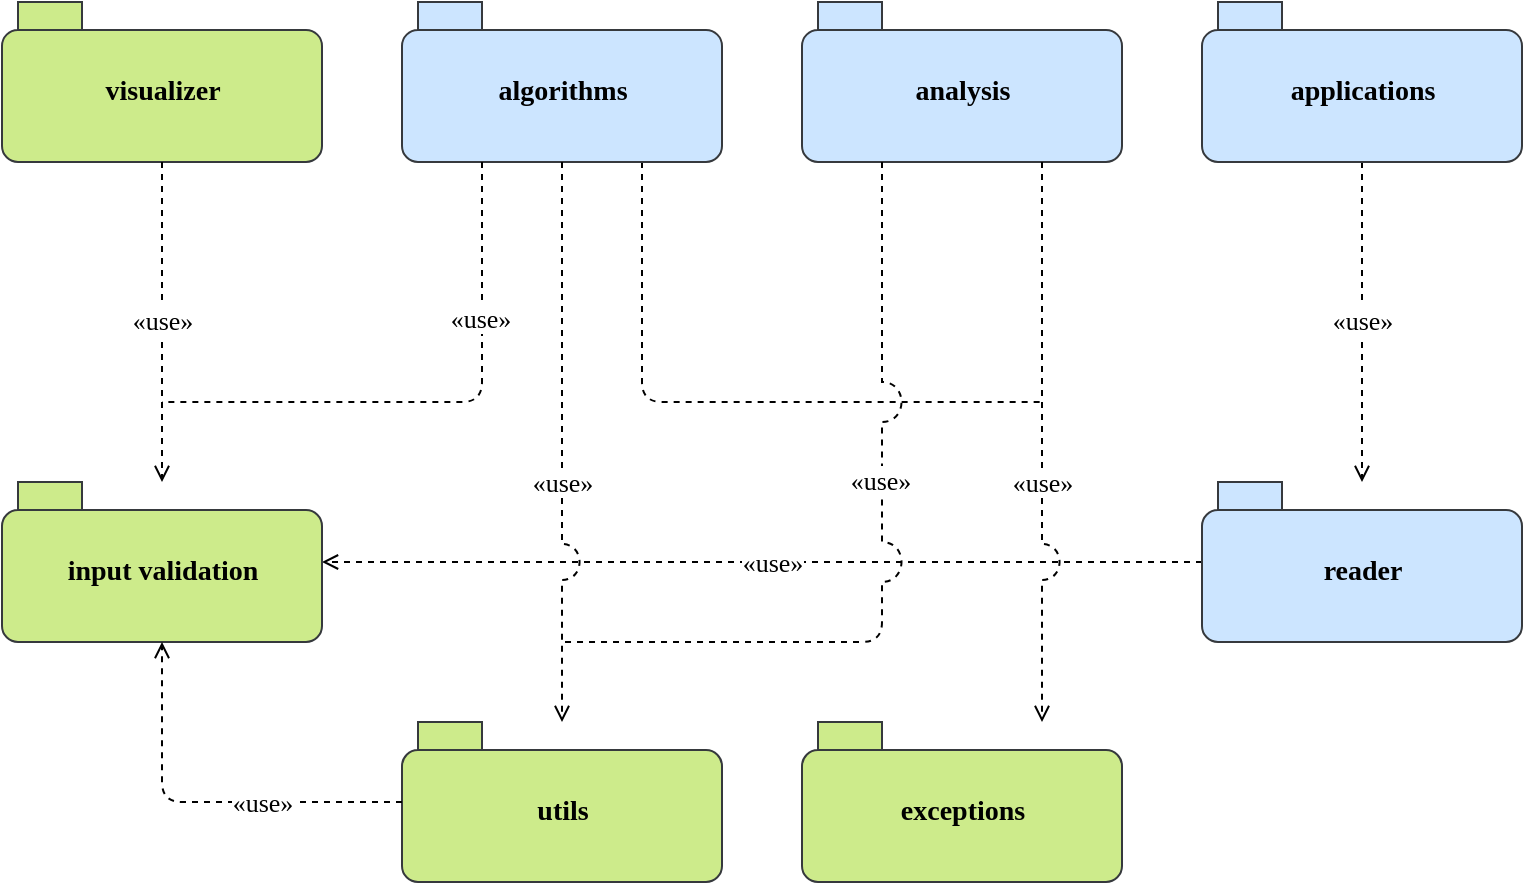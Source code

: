 <mxfile version="20.8.16" type="device" pages="4"><diagram id="1eAg72rn79V-OuKDxZos" name="Package ALL"><mxGraphModel dx="989" dy="582" grid="1" gridSize="10" guides="1" tooltips="1" connect="1" arrows="1" fold="1" page="1" pageScale="1" pageWidth="840" pageHeight="520" math="0" shadow="0"><root><mxCell id="D_r3tgRLk9t9GLvOdO7b-0"/><mxCell id="D_r3tgRLk9t9GLvOdO7b-1" parent="D_r3tgRLk9t9GLvOdO7b-0"/><mxCell id="lfp6X271ZASdliQOVoAr-5" style="edgeStyle=orthogonalEdgeStyle;rounded=1;orthogonalLoop=1;jettySize=auto;html=1;dashed=1;endArrow=none;endFill=0;elbow=vertical;jumpStyle=arc;jumpSize=20;" parent="D_r3tgRLk9t9GLvOdO7b-1" edge="1"><mxGeometry relative="1" as="geometry"><mxPoint x="560" y="240" as="targetPoint"/><mxPoint x="360" y="119.95" as="sourcePoint"/><Array as="points"><mxPoint x="360" y="240"/></Array></mxGeometry></mxCell><mxCell id="5Yusc2V3w-4kMd7Hod95-0" style="edgeStyle=orthogonalEdgeStyle;rounded=1;orthogonalLoop=1;jettySize=auto;html=1;dashed=1;endArrow=open;endFill=0;jumpStyle=arc;jumpSize=18;" parent="D_r3tgRLk9t9GLvOdO7b-1" edge="1"><mxGeometry relative="1" as="geometry"><mxPoint x="720" y="119.95" as="sourcePoint"/><mxPoint x="720" y="280" as="targetPoint"/></mxGeometry></mxCell><mxCell id="lfp6X271ZASdliQOVoAr-9" value="&lt;font style=&quot;font-size: 13px;&quot; face=&quot;CMU Serif&quot;&gt;«use»&lt;/font&gt;" style="edgeLabel;html=1;align=center;verticalAlign=middle;resizable=0;points=[];" parent="5Yusc2V3w-4kMd7Hod95-0" vertex="1" connectable="0"><mxGeometry x="-0.022" relative="1" as="geometry"><mxPoint as="offset"/></mxGeometry></mxCell><mxCell id="OwwTHJjzqLBumv18B8CR-2" style="edgeStyle=orthogonalEdgeStyle;rounded=0;orthogonalLoop=1;jettySize=auto;html=1;dashed=1;endArrow=open;endFill=0;jumpStyle=arc;jumpSize=20;" parent="D_r3tgRLk9t9GLvOdO7b-1" edge="1"><mxGeometry relative="1" as="geometry"><mxPoint x="640" y="320" as="sourcePoint"/><mxPoint x="200" y="320" as="targetPoint"/></mxGeometry></mxCell><mxCell id="OwwTHJjzqLBumv18B8CR-3" value="&lt;font style=&quot;font-size: 13px;&quot; face=&quot;CMU Serif&quot;&gt;«use»&lt;/font&gt;" style="edgeLabel;html=1;align=center;verticalAlign=middle;resizable=0;points=[];" parent="OwwTHJjzqLBumv18B8CR-2" vertex="1" connectable="0"><mxGeometry x="-0.022" relative="1" as="geometry"><mxPoint as="offset"/></mxGeometry></mxCell><mxCell id="OwwTHJjzqLBumv18B8CR-37" value="&lt;font style=&quot;font-size: 14px;&quot; face=&quot;CMU Serif&quot;&gt;reader&lt;/font&gt;" style="shape=folder;fontStyle=1;spacingTop=10;tabWidth=40;tabHeight=14;tabPosition=left;html=1;rounded=1;shadow=0;sketch=0;fillColor=#cce5ff;strokeColor=#36393d;" parent="D_r3tgRLk9t9GLvOdO7b-1" vertex="1"><mxGeometry x="640" y="280.0" width="160" height="80" as="geometry"/></mxCell><mxCell id="OwwTHJjzqLBumv18B8CR-38" value="&lt;font style=&quot;font-size: 14px;&quot; face=&quot;CMU Serif&quot;&gt;applications&lt;/font&gt;" style="shape=folder;fontStyle=1;spacingTop=10;tabWidth=40;tabHeight=14;tabPosition=left;html=1;rounded=1;shadow=0;sketch=0;fillColor=#cce5ff;strokeColor=#36393d;" parent="D_r3tgRLk9t9GLvOdO7b-1" vertex="1"><mxGeometry x="640" y="39.95" width="160" height="80" as="geometry"/></mxCell><mxCell id="OwwTHJjzqLBumv18B8CR-39" value="&lt;font style=&quot;font-size: 14px;&quot; face=&quot;CMU Serif&quot;&gt;analysis&lt;/font&gt;" style="shape=folder;fontStyle=1;spacingTop=10;tabWidth=40;tabHeight=14;tabPosition=left;html=1;rounded=1;shadow=0;sketch=0;fillColor=#cce5ff;strokeColor=#36393d;" parent="D_r3tgRLk9t9GLvOdO7b-1" vertex="1"><mxGeometry x="440" y="39.95" width="160" height="80" as="geometry"/></mxCell><mxCell id="OwwTHJjzqLBumv18B8CR-40" value="&lt;font style=&quot;font-size: 14px;&quot; face=&quot;CMU Serif&quot;&gt;algorithms&lt;/font&gt;" style="shape=folder;fontStyle=1;spacingTop=10;tabWidth=40;tabHeight=14;tabPosition=left;html=1;rounded=1;shadow=0;sketch=0;fillColor=#cce5ff;strokeColor=#36393d;" parent="D_r3tgRLk9t9GLvOdO7b-1" vertex="1"><mxGeometry x="240" y="39.95" width="160" height="80" as="geometry"/></mxCell><mxCell id="OwwTHJjzqLBumv18B8CR-41" value="&lt;font style=&quot;font-size: 14px;&quot; face=&quot;CMU Serif&quot;&gt;visualizer&lt;/font&gt;" style="shape=folder;fontStyle=1;spacingTop=10;tabWidth=40;tabHeight=14;tabPosition=left;html=1;rounded=1;shadow=0;sketch=0;fillColor=#cdeb8b;strokeColor=#36393d;" parent="D_r3tgRLk9t9GLvOdO7b-1" vertex="1"><mxGeometry x="40" y="39.95" width="160" height="80" as="geometry"/></mxCell><mxCell id="OwwTHJjzqLBumv18B8CR-42" value="&lt;font style=&quot;font-size: 14px;&quot; face=&quot;CMU Serif&quot;&gt;input validation&lt;/font&gt;" style="shape=folder;fontStyle=1;spacingTop=10;tabWidth=40;tabHeight=14;tabPosition=left;html=1;rounded=1;shadow=0;sketch=0;fillColor=#cdeb8b;strokeColor=#36393d;" parent="D_r3tgRLk9t9GLvOdO7b-1" vertex="1"><mxGeometry x="40" y="280.0" width="160" height="80" as="geometry"/></mxCell><mxCell id="OwwTHJjzqLBumv18B8CR-43" value="&lt;font style=&quot;font-size: 14px;&quot; face=&quot;CMU Serif&quot;&gt;utils&lt;/font&gt;" style="shape=folder;fontStyle=1;spacingTop=10;tabWidth=40;tabHeight=14;tabPosition=left;html=1;rounded=1;shadow=0;sketch=0;fillColor=#cdeb8b;strokeColor=#36393d;" parent="D_r3tgRLk9t9GLvOdO7b-1" vertex="1"><mxGeometry x="240" y="400.0" width="160" height="80" as="geometry"/></mxCell><mxCell id="OwwTHJjzqLBumv18B8CR-44" value="&lt;font style=&quot;font-size: 14px;&quot; face=&quot;CMU Serif&quot;&gt;exceptions&lt;/font&gt;" style="shape=folder;fontStyle=1;spacingTop=10;tabWidth=40;tabHeight=14;tabPosition=left;html=1;rounded=1;shadow=0;sketch=0;fillColor=#cdeb8b;strokeColor=#36393d;" parent="D_r3tgRLk9t9GLvOdO7b-1" vertex="1"><mxGeometry x="440" y="400.0" width="160" height="80" as="geometry"/></mxCell><mxCell id="OwwTHJjzqLBumv18B8CR-45" style="edgeStyle=orthogonalEdgeStyle;rounded=1;orthogonalLoop=1;jettySize=auto;html=1;dashed=1;endArrow=open;endFill=0;jumpStyle=arc;jumpSize=18;shadow=0;sketch=0;elbow=vertical;" parent="D_r3tgRLk9t9GLvOdO7b-1" source="OwwTHJjzqLBumv18B8CR-41" target="OwwTHJjzqLBumv18B8CR-42" edge="1"><mxGeometry relative="1" as="geometry"><mxPoint x="520" y="180" as="sourcePoint"/><mxPoint x="520" y="340.05" as="targetPoint"/></mxGeometry></mxCell><mxCell id="OwwTHJjzqLBumv18B8CR-46" value="&lt;font face=&quot;CMU Serif&quot; style=&quot;font-size: 13px;&quot;&gt;«use»&lt;/font&gt;" style="edgeLabel;html=1;align=center;verticalAlign=middle;resizable=0;points=[];rounded=1;shadow=0;sketch=0;gradientColor=none;" parent="OwwTHJjzqLBumv18B8CR-45" vertex="1" connectable="0"><mxGeometry x="-0.022" relative="1" as="geometry"><mxPoint as="offset"/></mxGeometry></mxCell><mxCell id="OwwTHJjzqLBumv18B8CR-47" style="edgeStyle=orthogonalEdgeStyle;rounded=1;orthogonalLoop=1;jettySize=auto;html=1;dashed=1;endArrow=none;endFill=0;shadow=0;sketch=0;elbow=vertical;jumpStyle=arc;jumpSize=20;" parent="D_r3tgRLk9t9GLvOdO7b-1" source="OwwTHJjzqLBumv18B8CR-40" edge="1"><mxGeometry relative="1" as="geometry"><mxPoint x="520" y="260" as="sourcePoint"/><mxPoint x="120" y="240" as="targetPoint"/><Array as="points"><mxPoint x="280" y="240"/></Array></mxGeometry></mxCell><mxCell id="OwwTHJjzqLBumv18B8CR-56" value="&lt;font style=&quot;font-size: 13px;&quot; face=&quot;CMU Serif&quot;&gt;«use»&lt;/font&gt;" style="edgeLabel;html=1;align=center;verticalAlign=middle;resizable=0;points=[];" parent="OwwTHJjzqLBumv18B8CR-47" vertex="1" connectable="0"><mxGeometry x="-0.443" y="-1" relative="1" as="geometry"><mxPoint as="offset"/></mxGeometry></mxCell><mxCell id="OwwTHJjzqLBumv18B8CR-48" style="edgeStyle=orthogonalEdgeStyle;rounded=1;orthogonalLoop=1;jettySize=auto;html=1;dashed=1;endArrow=open;endFill=0;jumpStyle=arc;jumpSize=18;shadow=0;sketch=0;elbow=vertical;" parent="D_r3tgRLk9t9GLvOdO7b-1" source="OwwTHJjzqLBumv18B8CR-40" target="OwwTHJjzqLBumv18B8CR-43" edge="1"><mxGeometry relative="1" as="geometry"><mxPoint x="520" y="180" as="sourcePoint"/><mxPoint x="520" y="340.05" as="targetPoint"/></mxGeometry></mxCell><mxCell id="OwwTHJjzqLBumv18B8CR-49" value="&lt;font style=&quot;font-size: 13px;&quot; face=&quot;CMU Serif&quot;&gt;«use»&lt;/font&gt;" style="edgeLabel;html=1;align=center;verticalAlign=middle;resizable=0;points=[];rounded=1;shadow=0;sketch=0;gradientColor=none;" parent="OwwTHJjzqLBumv18B8CR-48" vertex="1" connectable="0"><mxGeometry x="-0.022" relative="1" as="geometry"><mxPoint y="23" as="offset"/></mxGeometry></mxCell><mxCell id="OwwTHJjzqLBumv18B8CR-50" style="edgeStyle=orthogonalEdgeStyle;rounded=1;orthogonalLoop=1;jettySize=auto;html=1;dashed=1;endArrow=none;endFill=0;shadow=0;sketch=0;elbow=vertical;jumpStyle=arc;jumpSize=20;" parent="D_r3tgRLk9t9GLvOdO7b-1" source="OwwTHJjzqLBumv18B8CR-39" edge="1"><mxGeometry relative="1" as="geometry"><mxPoint x="520" y="260" as="sourcePoint"/><mxPoint x="320" y="360" as="targetPoint"/><Array as="points"><mxPoint x="480" y="360"/></Array></mxGeometry></mxCell><mxCell id="OwwTHJjzqLBumv18B8CR-55" value="&lt;font style=&quot;font-size: 13px;&quot; face=&quot;CMU Serif&quot;&gt;«use»&lt;/font&gt;" style="edgeLabel;html=1;align=center;verticalAlign=middle;resizable=0;points=[];" parent="OwwTHJjzqLBumv18B8CR-50" vertex="1" connectable="0"><mxGeometry x="-0.206" y="-1" relative="1" as="geometry"><mxPoint as="offset"/></mxGeometry></mxCell><mxCell id="OwwTHJjzqLBumv18B8CR-51" style="edgeStyle=orthogonalEdgeStyle;rounded=1;orthogonalLoop=1;jettySize=auto;html=1;dashed=1;endArrow=open;endFill=0;jumpStyle=arc;jumpSize=18;shadow=0;sketch=0;elbow=vertical;" parent="D_r3tgRLk9t9GLvOdO7b-1" source="OwwTHJjzqLBumv18B8CR-39" target="OwwTHJjzqLBumv18B8CR-44" edge="1"><mxGeometry relative="1" as="geometry"><mxPoint x="520" y="180" as="sourcePoint"/><mxPoint x="520" y="340.05" as="targetPoint"/><Array as="points"><mxPoint x="560" y="270"/><mxPoint x="560" y="270"/></Array></mxGeometry></mxCell><mxCell id="OwwTHJjzqLBumv18B8CR-52" value="&lt;font style=&quot;font-size: 13px;&quot; face=&quot;CMU Serif&quot;&gt;«use»&lt;/font&gt;" style="edgeLabel;html=1;align=center;verticalAlign=middle;resizable=0;points=[];rounded=1;shadow=0;sketch=0;gradientColor=none;" parent="OwwTHJjzqLBumv18B8CR-51" vertex="1" connectable="0"><mxGeometry x="-0.022" relative="1" as="geometry"><mxPoint y="23" as="offset"/></mxGeometry></mxCell><mxCell id="OwwTHJjzqLBumv18B8CR-53" style="edgeStyle=orthogonalEdgeStyle;rounded=1;orthogonalLoop=1;jettySize=auto;html=1;dashed=1;endArrow=open;endFill=0;jumpStyle=arc;jumpSize=18;shadow=0;sketch=0;elbow=vertical;" parent="D_r3tgRLk9t9GLvOdO7b-1" source="OwwTHJjzqLBumv18B8CR-43" target="OwwTHJjzqLBumv18B8CR-42" edge="1"><mxGeometry relative="1" as="geometry"><mxPoint x="520" y="180" as="sourcePoint"/><mxPoint x="520" y="340.05" as="targetPoint"/></mxGeometry></mxCell><mxCell id="OwwTHJjzqLBumv18B8CR-54" value="&lt;font style=&quot;font-size: 13px;&quot; face=&quot;CMU Serif&quot;&gt;«use»&lt;/font&gt;" style="edgeLabel;html=1;align=center;verticalAlign=middle;resizable=0;points=[];rounded=1;shadow=0;sketch=0;gradientColor=none;" parent="OwwTHJjzqLBumv18B8CR-53" vertex="1" connectable="0"><mxGeometry x="-0.022" relative="1" as="geometry"><mxPoint x="28" as="offset"/></mxGeometry></mxCell></root></mxGraphModel></diagram><diagram name="Package ALL Big Text" id="NgBTjosxgUUbNufK49JE"><mxGraphModel dx="1434" dy="844" grid="1" gridSize="10" guides="1" tooltips="1" connect="1" arrows="1" fold="1" page="1" pageScale="1" pageWidth="840" pageHeight="520" math="0" shadow="0"><root><mxCell id="P3hTJyZeAUEdi800CV_P-0"/><mxCell id="P3hTJyZeAUEdi800CV_P-1" parent="P3hTJyZeAUEdi800CV_P-0"/><mxCell id="P3hTJyZeAUEdi800CV_P-2" style="edgeStyle=orthogonalEdgeStyle;rounded=1;orthogonalLoop=1;jettySize=auto;html=1;dashed=1;endArrow=none;endFill=0;elbow=vertical;jumpStyle=arc;jumpSize=20;" edge="1" parent="P3hTJyZeAUEdi800CV_P-1"><mxGeometry relative="1" as="geometry"><mxPoint x="560" y="240" as="targetPoint"/><mxPoint x="360" y="119.95" as="sourcePoint"/><Array as="points"><mxPoint x="360" y="240"/></Array></mxGeometry></mxCell><mxCell id="P3hTJyZeAUEdi800CV_P-3" style="edgeStyle=orthogonalEdgeStyle;rounded=1;orthogonalLoop=1;jettySize=auto;html=1;dashed=1;endArrow=open;endFill=0;jumpStyle=arc;jumpSize=18;" edge="1" parent="P3hTJyZeAUEdi800CV_P-1"><mxGeometry relative="1" as="geometry"><mxPoint x="720" y="119.95" as="sourcePoint"/><mxPoint x="720" y="280" as="targetPoint"/></mxGeometry></mxCell><mxCell id="P3hTJyZeAUEdi800CV_P-4" value="&lt;font style=&quot;font-size: 22px;&quot; face=&quot;CMU Serif&quot;&gt;«use»&lt;/font&gt;" style="edgeLabel;html=1;align=center;verticalAlign=middle;resizable=0;points=[];" vertex="1" connectable="0" parent="P3hTJyZeAUEdi800CV_P-3"><mxGeometry x="-0.022" relative="1" as="geometry"><mxPoint as="offset"/></mxGeometry></mxCell><mxCell id="P3hTJyZeAUEdi800CV_P-5" style="edgeStyle=orthogonalEdgeStyle;rounded=0;orthogonalLoop=1;jettySize=auto;html=1;dashed=1;endArrow=open;endFill=0;jumpStyle=arc;jumpSize=20;" edge="1" parent="P3hTJyZeAUEdi800CV_P-1"><mxGeometry relative="1" as="geometry"><mxPoint x="640" y="320" as="sourcePoint"/><mxPoint x="200" y="320" as="targetPoint"/></mxGeometry></mxCell><mxCell id="P3hTJyZeAUEdi800CV_P-6" value="&lt;font style=&quot;font-size: 22px;&quot; face=&quot;CMU Serif&quot;&gt;«use»&lt;/font&gt;" style="edgeLabel;html=1;align=center;verticalAlign=middle;resizable=0;points=[];" vertex="1" connectable="0" parent="P3hTJyZeAUEdi800CV_P-5"><mxGeometry x="-0.022" relative="1" as="geometry"><mxPoint as="offset"/></mxGeometry></mxCell><mxCell id="P3hTJyZeAUEdi800CV_P-7" value="&lt;font style=&quot;font-size: 23px;&quot; face=&quot;CMU Serif&quot;&gt;reader&lt;/font&gt;" style="shape=folder;fontStyle=1;spacingTop=10;tabWidth=40;tabHeight=14;tabPosition=left;html=1;rounded=1;shadow=0;sketch=0;fillColor=#cce5ff;strokeColor=#36393d;" vertex="1" parent="P3hTJyZeAUEdi800CV_P-1"><mxGeometry x="640" y="280.0" width="160" height="80" as="geometry"/></mxCell><mxCell id="P3hTJyZeAUEdi800CV_P-8" value="&lt;font style=&quot;font-size: 23px;&quot; face=&quot;CMU Serif&quot;&gt;applications&lt;/font&gt;" style="shape=folder;fontStyle=1;spacingTop=10;tabWidth=40;tabHeight=14;tabPosition=left;html=1;rounded=1;shadow=0;sketch=0;fillColor=#cce5ff;strokeColor=#36393d;" vertex="1" parent="P3hTJyZeAUEdi800CV_P-1"><mxGeometry x="640" y="39.95" width="160" height="80" as="geometry"/></mxCell><mxCell id="P3hTJyZeAUEdi800CV_P-9" value="&lt;font style=&quot;font-size: 23px;&quot; face=&quot;CMU Serif&quot;&gt;analysis&lt;/font&gt;" style="shape=folder;fontStyle=1;spacingTop=10;tabWidth=40;tabHeight=14;tabPosition=left;html=1;rounded=1;shadow=0;sketch=0;fillColor=#cce5ff;strokeColor=#36393d;" vertex="1" parent="P3hTJyZeAUEdi800CV_P-1"><mxGeometry x="440" y="39.95" width="160" height="80" as="geometry"/></mxCell><mxCell id="P3hTJyZeAUEdi800CV_P-10" value="&lt;font style=&quot;font-size: 23px;&quot; face=&quot;CMU Serif&quot;&gt;algorithms&lt;/font&gt;" style="shape=folder;fontStyle=1;spacingTop=10;tabWidth=40;tabHeight=14;tabPosition=left;html=1;rounded=1;shadow=0;sketch=0;fillColor=#cce5ff;strokeColor=#36393d;" vertex="1" parent="P3hTJyZeAUEdi800CV_P-1"><mxGeometry x="240" y="39.95" width="160" height="80" as="geometry"/></mxCell><mxCell id="P3hTJyZeAUEdi800CV_P-11" value="&lt;font style=&quot;font-size: 23px;&quot; face=&quot;CMU Serif&quot;&gt;visualizer&lt;/font&gt;" style="shape=folder;fontStyle=1;spacingTop=10;tabWidth=40;tabHeight=14;tabPosition=left;html=1;rounded=1;shadow=0;sketch=0;fillColor=#cdeb8b;strokeColor=#36393d;" vertex="1" parent="P3hTJyZeAUEdi800CV_P-1"><mxGeometry x="40" y="39.95" width="160" height="80" as="geometry"/></mxCell><mxCell id="P3hTJyZeAUEdi800CV_P-12" value="&lt;font style=&quot;font-size: 23px;&quot; face=&quot;CMU Serif&quot;&gt;input&lt;br&gt;validation&lt;/font&gt;" style="shape=folder;fontStyle=1;spacingTop=10;tabWidth=40;tabHeight=14;tabPosition=left;html=1;rounded=1;shadow=0;sketch=0;fillColor=#cdeb8b;strokeColor=#36393d;" vertex="1" parent="P3hTJyZeAUEdi800CV_P-1"><mxGeometry x="40" y="280.0" width="160" height="80" as="geometry"/></mxCell><mxCell id="P3hTJyZeAUEdi800CV_P-13" value="&lt;font style=&quot;font-size: 23px;&quot; face=&quot;CMU Serif&quot;&gt;utils&lt;/font&gt;" style="shape=folder;fontStyle=1;spacingTop=10;tabWidth=40;tabHeight=14;tabPosition=left;html=1;rounded=1;shadow=0;sketch=0;fillColor=#cdeb8b;strokeColor=#36393d;" vertex="1" parent="P3hTJyZeAUEdi800CV_P-1"><mxGeometry x="240" y="400.0" width="160" height="80" as="geometry"/></mxCell><mxCell id="P3hTJyZeAUEdi800CV_P-14" value="&lt;font style=&quot;font-size: 23px;&quot; face=&quot;CMU Serif&quot;&gt;exceptions&lt;/font&gt;" style="shape=folder;fontStyle=1;spacingTop=10;tabWidth=40;tabHeight=14;tabPosition=left;html=1;rounded=1;shadow=0;sketch=0;fillColor=#cdeb8b;strokeColor=#36393d;" vertex="1" parent="P3hTJyZeAUEdi800CV_P-1"><mxGeometry x="440" y="400.0" width="160" height="80" as="geometry"/></mxCell><mxCell id="P3hTJyZeAUEdi800CV_P-15" style="edgeStyle=orthogonalEdgeStyle;rounded=1;orthogonalLoop=1;jettySize=auto;html=1;dashed=1;endArrow=open;endFill=0;jumpStyle=arc;jumpSize=18;shadow=0;sketch=0;elbow=vertical;" edge="1" parent="P3hTJyZeAUEdi800CV_P-1" source="P3hTJyZeAUEdi800CV_P-11" target="P3hTJyZeAUEdi800CV_P-12"><mxGeometry relative="1" as="geometry"><mxPoint x="520" y="180" as="sourcePoint"/><mxPoint x="520" y="340.05" as="targetPoint"/></mxGeometry></mxCell><mxCell id="P3hTJyZeAUEdi800CV_P-16" value="&lt;font face=&quot;CMU Serif&quot; style=&quot;font-size: 22px;&quot;&gt;«use»&lt;/font&gt;" style="edgeLabel;html=1;align=center;verticalAlign=middle;resizable=0;points=[];rounded=1;shadow=0;sketch=0;gradientColor=none;" vertex="1" connectable="0" parent="P3hTJyZeAUEdi800CV_P-15"><mxGeometry x="-0.022" relative="1" as="geometry"><mxPoint as="offset"/></mxGeometry></mxCell><mxCell id="P3hTJyZeAUEdi800CV_P-17" style="edgeStyle=orthogonalEdgeStyle;rounded=1;orthogonalLoop=1;jettySize=auto;html=1;dashed=1;endArrow=none;endFill=0;shadow=0;sketch=0;elbow=vertical;jumpStyle=arc;jumpSize=20;" edge="1" parent="P3hTJyZeAUEdi800CV_P-1" source="P3hTJyZeAUEdi800CV_P-10"><mxGeometry relative="1" as="geometry"><mxPoint x="520" y="260" as="sourcePoint"/><mxPoint x="120" y="240" as="targetPoint"/><Array as="points"><mxPoint x="280" y="240"/></Array></mxGeometry></mxCell><mxCell id="P3hTJyZeAUEdi800CV_P-18" value="&lt;font style=&quot;font-size: 22px;&quot; face=&quot;CMU Serif&quot;&gt;«use»&lt;/font&gt;" style="edgeLabel;html=1;align=center;verticalAlign=middle;resizable=0;points=[];" vertex="1" connectable="0" parent="P3hTJyZeAUEdi800CV_P-17"><mxGeometry x="-0.443" y="-1" relative="1" as="geometry"><mxPoint as="offset"/></mxGeometry></mxCell><mxCell id="P3hTJyZeAUEdi800CV_P-19" style="edgeStyle=orthogonalEdgeStyle;rounded=1;orthogonalLoop=1;jettySize=auto;html=1;dashed=1;endArrow=open;endFill=0;jumpStyle=arc;jumpSize=18;shadow=0;sketch=0;elbow=vertical;" edge="1" parent="P3hTJyZeAUEdi800CV_P-1" source="P3hTJyZeAUEdi800CV_P-10" target="P3hTJyZeAUEdi800CV_P-13"><mxGeometry relative="1" as="geometry"><mxPoint x="520" y="180" as="sourcePoint"/><mxPoint x="520" y="340.05" as="targetPoint"/></mxGeometry></mxCell><mxCell id="P3hTJyZeAUEdi800CV_P-20" value="&lt;font style=&quot;font-size: 22px;&quot; face=&quot;CMU Serif&quot;&gt;«use»&lt;/font&gt;" style="edgeLabel;html=1;align=center;verticalAlign=middle;resizable=0;points=[];rounded=1;shadow=0;sketch=0;gradientColor=none;" vertex="1" connectable="0" parent="P3hTJyZeAUEdi800CV_P-19"><mxGeometry x="-0.022" relative="1" as="geometry"><mxPoint y="23" as="offset"/></mxGeometry></mxCell><mxCell id="P3hTJyZeAUEdi800CV_P-21" style="edgeStyle=orthogonalEdgeStyle;rounded=1;orthogonalLoop=1;jettySize=auto;html=1;dashed=1;endArrow=none;endFill=0;shadow=0;sketch=0;elbow=vertical;jumpStyle=arc;jumpSize=20;" edge="1" parent="P3hTJyZeAUEdi800CV_P-1" source="P3hTJyZeAUEdi800CV_P-9"><mxGeometry relative="1" as="geometry"><mxPoint x="520" y="260" as="sourcePoint"/><mxPoint x="320" y="360" as="targetPoint"/><Array as="points"><mxPoint x="480" y="360"/></Array></mxGeometry></mxCell><mxCell id="P3hTJyZeAUEdi800CV_P-22" value="&lt;font style=&quot;font-size: 22px;&quot; face=&quot;CMU Serif&quot;&gt;«use»&lt;/font&gt;" style="edgeLabel;html=1;align=center;verticalAlign=middle;resizable=0;points=[];" vertex="1" connectable="0" parent="P3hTJyZeAUEdi800CV_P-21"><mxGeometry x="-0.206" y="-1" relative="1" as="geometry"><mxPoint as="offset"/></mxGeometry></mxCell><mxCell id="P3hTJyZeAUEdi800CV_P-23" style="edgeStyle=orthogonalEdgeStyle;rounded=1;orthogonalLoop=1;jettySize=auto;html=1;dashed=1;endArrow=open;endFill=0;jumpStyle=arc;jumpSize=18;shadow=0;sketch=0;elbow=vertical;" edge="1" parent="P3hTJyZeAUEdi800CV_P-1" source="P3hTJyZeAUEdi800CV_P-9" target="P3hTJyZeAUEdi800CV_P-14"><mxGeometry relative="1" as="geometry"><mxPoint x="520" y="180" as="sourcePoint"/><mxPoint x="520" y="340.05" as="targetPoint"/><Array as="points"><mxPoint x="560" y="270"/><mxPoint x="560" y="270"/></Array></mxGeometry></mxCell><mxCell id="P3hTJyZeAUEdi800CV_P-24" value="&lt;font style=&quot;font-size: 22px;&quot; face=&quot;CMU Serif&quot;&gt;«use»&lt;/font&gt;" style="edgeLabel;html=1;align=center;verticalAlign=middle;resizable=0;points=[];rounded=1;shadow=0;sketch=0;gradientColor=none;" vertex="1" connectable="0" parent="P3hTJyZeAUEdi800CV_P-23"><mxGeometry x="-0.022" relative="1" as="geometry"><mxPoint y="23" as="offset"/></mxGeometry></mxCell><mxCell id="P3hTJyZeAUEdi800CV_P-25" style="edgeStyle=orthogonalEdgeStyle;rounded=1;orthogonalLoop=1;jettySize=auto;html=1;dashed=1;endArrow=open;endFill=0;jumpStyle=arc;jumpSize=18;shadow=0;sketch=0;elbow=vertical;" edge="1" parent="P3hTJyZeAUEdi800CV_P-1" source="P3hTJyZeAUEdi800CV_P-13" target="P3hTJyZeAUEdi800CV_P-12"><mxGeometry relative="1" as="geometry"><mxPoint x="520" y="180" as="sourcePoint"/><mxPoint x="520" y="340.05" as="targetPoint"/></mxGeometry></mxCell><mxCell id="P3hTJyZeAUEdi800CV_P-26" value="&lt;font style=&quot;font-size: 22px;&quot; face=&quot;CMU Serif&quot;&gt;«use»&lt;/font&gt;" style="edgeLabel;html=1;align=center;verticalAlign=middle;resizable=0;points=[];rounded=1;shadow=0;sketch=0;gradientColor=none;" vertex="1" connectable="0" parent="P3hTJyZeAUEdi800CV_P-25"><mxGeometry x="-0.022" relative="1" as="geometry"><mxPoint x="28" as="offset"/></mxGeometry></mxCell></root></mxGraphModel></diagram><diagram id="dA1fbmvc-4B_Sy07gu4q" name="Package ALGORITHMS"><mxGraphModel dx="1434" dy="844" grid="1" gridSize="10" guides="1" tooltips="1" connect="1" arrows="1" fold="1" page="1" pageScale="1" pageWidth="800" pageHeight="600" math="0" shadow="0"><root><mxCell id="RVFO7VEdsBSlZLIEBj79-0"/><mxCell id="RVFO7VEdsBSlZLIEBj79-1" parent="RVFO7VEdsBSlZLIEBj79-0"/><mxCell id="YM3PATa7nUZd-yulmkUM-8" value="models" style="shape=folder;fontStyle=1;spacingTop=10;tabWidth=40;tabHeight=14;tabPosition=left;html=1;rounded=1;fontFamily=CMU Serif;fontSize=14;fillColor=#dae8fc;strokeColor=#6c8ebf;" parent="RVFO7VEdsBSlZLIEBj79-1" vertex="1"><mxGeometry x="320" y="80.0" width="160" height="80" as="geometry"/></mxCell><mxCell id="YM3PATa7nUZd-yulmkUM-9" value="pipelines" style="shape=folder;fontStyle=1;spacingTop=10;tabWidth=40;tabHeight=14;tabPosition=left;html=1;rounded=1;fontFamily=CMU Serif;fontSize=14;" parent="RVFO7VEdsBSlZLIEBj79-1" vertex="1"><mxGeometry x="320" y="280.0" width="160" height="80" as="geometry"/></mxCell><mxCell id="YM3PATa7nUZd-yulmkUM-10" value="preprocessing" style="shape=folder;fontStyle=1;spacingTop=10;tabWidth=40;tabHeight=14;tabPosition=left;html=1;rounded=1;fontFamily=CMU Serif;fontSize=14;" parent="RVFO7VEdsBSlZLIEBj79-1" vertex="1"><mxGeometry x="40" y="280.0" width="160" height="80" as="geometry"/></mxCell><mxCell id="YM3PATa7nUZd-yulmkUM-11" value="postprocessing" style="shape=folder;fontStyle=1;spacingTop=10;tabWidth=40;tabHeight=14;tabPosition=left;html=1;rounded=1;fontFamily=CMU Serif;fontSize=14;fillColor=#dae8fc;strokeColor=#6c8ebf;" parent="RVFO7VEdsBSlZLIEBj79-1" vertex="1"><mxGeometry x="600" y="280.0" width="160" height="80" as="geometry"/></mxCell><mxCell id="YM3PATa7nUZd-yulmkUM-12" value="tuning" style="shape=folder;fontStyle=1;spacingTop=10;tabWidth=40;tabHeight=14;tabPosition=left;html=1;rounded=1;fontFamily=CMU Serif;fontSize=14;" parent="RVFO7VEdsBSlZLIEBj79-1" vertex="1"><mxGeometry x="200" y="480.0" width="160" height="80" as="geometry"/></mxCell><mxCell id="YM3PATa7nUZd-yulmkUM-13" value="transformers" style="shape=folder;fontStyle=1;spacingTop=10;tabWidth=40;tabHeight=14;tabPosition=left;html=1;rounded=1;fontFamily=CMU Serif;fontSize=14;" parent="RVFO7VEdsBSlZLIEBj79-1" vertex="1"><mxGeometry x="440" y="480.0" width="160" height="80" as="geometry"/></mxCell><mxCell id="YM3PATa7nUZd-yulmkUM-14" style="edgeStyle=orthogonalEdgeStyle;rounded=1;orthogonalLoop=1;jettySize=auto;html=1;dashed=1;endArrow=open;endFill=0;jumpStyle=arc;jumpSize=18;fontFamily=CMU Serif;fontSize=14;" parent="RVFO7VEdsBSlZLIEBj79-1" source="YM3PATa7nUZd-yulmkUM-11" target="wv71mnhiC1Xp-EKLyow6-3" edge="1"><mxGeometry relative="1" as="geometry"><mxPoint x="620" y="200" as="sourcePoint"/><mxPoint x="410" y="380.05" as="targetPoint"/><Array as="points"><mxPoint x="680" y="40"/><mxPoint x="120" y="40"/></Array></mxGeometry></mxCell><mxCell id="YM3PATa7nUZd-yulmkUM-15" value="«use»" style="edgeLabel;html=1;align=center;verticalAlign=middle;resizable=0;points=[];rounded=1;fontFamily=CMU Serif;fontSize=14;" parent="YM3PATa7nUZd-yulmkUM-14" vertex="1" connectable="0"><mxGeometry x="-0.022" relative="1" as="geometry"><mxPoint x="-12" as="offset"/></mxGeometry></mxCell><mxCell id="YM3PATa7nUZd-yulmkUM-16" style="edgeStyle=orthogonalEdgeStyle;rounded=1;orthogonalLoop=1;jettySize=auto;html=1;dashed=1;endArrow=open;endFill=0;jumpStyle=arc;jumpSize=18;fontFamily=CMU Serif;fontSize=14;" parent="RVFO7VEdsBSlZLIEBj79-1" source="YM3PATa7nUZd-yulmkUM-8" target="YM3PATa7nUZd-yulmkUM-9" edge="1"><mxGeometry relative="1" as="geometry"><mxPoint x="410" y="220" as="sourcePoint"/><mxPoint x="410" y="380.05" as="targetPoint"/></mxGeometry></mxCell><mxCell id="YM3PATa7nUZd-yulmkUM-17" value="«use»" style="edgeLabel;html=1;align=center;verticalAlign=middle;resizable=0;points=[];rounded=1;fontFamily=CMU Serif;fontSize=14;" parent="YM3PATa7nUZd-yulmkUM-16" vertex="1" connectable="0"><mxGeometry x="-0.022" relative="1" as="geometry"><mxPoint as="offset"/></mxGeometry></mxCell><mxCell id="YM3PATa7nUZd-yulmkUM-18" style="edgeStyle=orthogonalEdgeStyle;rounded=1;orthogonalLoop=1;jettySize=auto;html=1;dashed=1;endArrow=open;endFill=0;jumpStyle=arc;jumpSize=18;fontFamily=CMU Serif;fontSize=14;" parent="RVFO7VEdsBSlZLIEBj79-1" source="YM3PATa7nUZd-yulmkUM-10" target="YM3PATa7nUZd-yulmkUM-9" edge="1"><mxGeometry relative="1" as="geometry"><mxPoint x="410" y="220" as="sourcePoint"/><mxPoint x="410" y="380.05" as="targetPoint"/><Array as="points"><mxPoint x="260" y="330"/><mxPoint x="260" y="330"/></Array></mxGeometry></mxCell><mxCell id="YM3PATa7nUZd-yulmkUM-19" value="«use»" style="edgeLabel;html=1;align=center;verticalAlign=middle;resizable=0;points=[];rounded=1;fontFamily=CMU Serif;fontSize=14;" parent="YM3PATa7nUZd-yulmkUM-18" vertex="1" connectable="0"><mxGeometry x="-0.022" relative="1" as="geometry"><mxPoint as="offset"/></mxGeometry></mxCell><mxCell id="YM3PATa7nUZd-yulmkUM-20" style="edgeStyle=orthogonalEdgeStyle;rounded=1;orthogonalLoop=1;jettySize=auto;html=1;dashed=1;endArrow=open;endFill=0;jumpStyle=arc;jumpSize=18;fontFamily=CMU Serif;fontSize=14;" parent="RVFO7VEdsBSlZLIEBj79-1" source="YM3PATa7nUZd-yulmkUM-11" target="YM3PATa7nUZd-yulmkUM-9" edge="1"><mxGeometry relative="1" as="geometry"><mxPoint x="410" y="220" as="sourcePoint"/><mxPoint x="410" y="380.05" as="targetPoint"/><Array as="points"><mxPoint x="540" y="330"/><mxPoint x="540" y="330"/></Array></mxGeometry></mxCell><mxCell id="YM3PATa7nUZd-yulmkUM-21" value="«use»" style="edgeLabel;html=1;align=center;verticalAlign=middle;resizable=0;points=[];rounded=1;fontFamily=CMU Serif;fontSize=14;" parent="YM3PATa7nUZd-yulmkUM-20" vertex="1" connectable="0"><mxGeometry x="-0.022" relative="1" as="geometry"><mxPoint as="offset"/></mxGeometry></mxCell><mxCell id="YM3PATa7nUZd-yulmkUM-22" style="edgeStyle=orthogonalEdgeStyle;rounded=1;orthogonalLoop=1;jettySize=auto;html=1;dashed=1;endArrow=open;endFill=0;jumpStyle=arc;jumpSize=18;fontFamily=CMU Serif;fontSize=14;" parent="RVFO7VEdsBSlZLIEBj79-1" source="YM3PATa7nUZd-yulmkUM-13" target="YM3PATa7nUZd-yulmkUM-9" edge="1"><mxGeometry relative="1" as="geometry"><mxPoint x="410" y="220" as="sourcePoint"/><mxPoint x="410" y="380.05" as="targetPoint"/><Array as="points"><mxPoint x="400" y="520"/></Array></mxGeometry></mxCell><mxCell id="YM3PATa7nUZd-yulmkUM-23" value="«use»" style="edgeLabel;html=1;align=center;verticalAlign=middle;resizable=0;points=[];rounded=1;fontFamily=CMU Serif;fontSize=14;" parent="YM3PATa7nUZd-yulmkUM-22" vertex="1" connectable="0"><mxGeometry x="-0.022" relative="1" as="geometry"><mxPoint y="-42" as="offset"/></mxGeometry></mxCell><mxCell id="wv71mnhiC1Xp-EKLyow6-0" value="pipelines" style="shape=folder;fontStyle=1;spacingTop=10;tabWidth=40;tabHeight=14;tabPosition=left;html=1;rounded=1;fontFamily=CMU Serif;fontSize=14;fillColor=#dae8fc;strokeColor=#6c8ebf;" parent="RVFO7VEdsBSlZLIEBj79-1" vertex="1"><mxGeometry x="320" y="280.0" width="160" height="80" as="geometry"/></mxCell><mxCell id="wv71mnhiC1Xp-EKLyow6-1" value="transformers" style="shape=folder;fontStyle=1;spacingTop=10;tabWidth=40;tabHeight=14;tabPosition=left;html=1;rounded=1;fontFamily=CMU Serif;fontSize=14;fillColor=#dae8fc;strokeColor=#6c8ebf;" parent="RVFO7VEdsBSlZLIEBj79-1" vertex="1"><mxGeometry x="440" y="480.0" width="160" height="80" as="geometry"/></mxCell><mxCell id="wv71mnhiC1Xp-EKLyow6-2" value="tuning" style="shape=folder;fontStyle=1;spacingTop=10;tabWidth=40;tabHeight=14;tabPosition=left;html=1;rounded=1;fontFamily=CMU Serif;fontSize=14;fillColor=#dae8fc;strokeColor=#6c8ebf;" parent="RVFO7VEdsBSlZLIEBj79-1" vertex="1"><mxGeometry x="200" y="480.0" width="160" height="80" as="geometry"/></mxCell><mxCell id="wv71mnhiC1Xp-EKLyow6-3" value="preprocessing" style="shape=folder;fontStyle=1;spacingTop=10;tabWidth=40;tabHeight=14;tabPosition=left;html=1;rounded=1;fontFamily=CMU Serif;fontSize=14;fillColor=#dae8fc;strokeColor=#6c8ebf;" parent="RVFO7VEdsBSlZLIEBj79-1" vertex="1"><mxGeometry x="40" y="280.0" width="160" height="80" as="geometry"/></mxCell></root></mxGraphModel></diagram><diagram id="nSrLOAmf4EHntC5iS5UZ" name="Class READER 1"><mxGraphModel dx="1195" dy="703" grid="1" gridSize="10" guides="1" tooltips="1" connect="1" arrows="1" fold="1" page="1" pageScale="1" pageWidth="530" pageHeight="530" math="0" shadow="0"><root><mxCell id="0"/><mxCell id="1" parent="0"/><mxCell id="Em8XFtPtDrGuswtGFGgR-4" value="&lt;font style=&quot;font-size: 14px;&quot; face=&quot;CMU Serif&quot;&gt;anomalearn&lt;/font&gt;" style="shape=folder;fontStyle=1;spacingTop=-2;tabWidth=150;tabHeight=20;tabPosition=left;html=1;rounded=0;verticalAlign=top;align=left;spacing=0;spacingLeft=9;" vertex="1" parent="1"><mxGeometry x="30" y="100" width="470" height="400" as="geometry"/></mxCell><mxCell id="Em8XFtPtDrGuswtGFGgR-6" value="«interface»&lt;br&gt;&lt;span&gt;Reversible&lt;/span&gt;" style="html=1;rounded=1;fontFamily=CMU Serif;fontSize=14;fontStyle=0" vertex="1" parent="1"><mxGeometry x="200" y="30" width="120" height="40" as="geometry"/></mxCell><mxCell id="Em8XFtPtDrGuswtGFGgR-7" value="«interface»&lt;br&gt;&lt;span&gt;Sized&lt;/span&gt;" style="html=1;rounded=1;fontFamily=CMU Serif;fontSize=14;fontStyle=0;arcSize=12;" vertex="1" parent="1"><mxGeometry x="360" y="30" width="120" height="40" as="geometry"/></mxCell><mxCell id="Em8XFtPtDrGuswtGFGgR-9" style="edgeStyle=orthogonalEdgeStyle;rounded=0;orthogonalLoop=1;jettySize=auto;html=1;endArrow=block;endFill=0;" edge="1" parent="1" target="Em8XFtPtDrGuswtGFGgR-6"><mxGeometry relative="1" as="geometry"><mxPoint x="340" y="180" as="sourcePoint"/><Array as="points"><mxPoint x="340" y="100"/><mxPoint x="260" y="100"/></Array></mxGeometry></mxCell><mxCell id="Em8XFtPtDrGuswtGFGgR-10" style="edgeStyle=orthogonalEdgeStyle;rounded=0;orthogonalLoop=1;jettySize=auto;html=1;endArrow=block;endFill=0;" edge="1" parent="1" target="Em8XFtPtDrGuswtGFGgR-7"><mxGeometry relative="1" as="geometry"><mxPoint x="340" y="180" as="sourcePoint"/><Array as="points"><mxPoint x="340" y="100"/><mxPoint x="420" y="100"/></Array></mxGeometry></mxCell><mxCell id="Em8XFtPtDrGuswtGFGgR-12" value="«interface»&#10;ObtainableABC" style="swimlane;fontStyle=0;align=center;verticalAlign=top;childLayout=stackLayout;horizontal=1;startSize=50;horizontalStack=0;resizeParent=1;resizeParentMax=0;resizeLast=0;collapsible=1;marginBottom=0;rounded=1;fontFamily=CMU Serif;fontSize=14;arcSize=6;" vertex="1" parent="1"><mxGeometry x="260" y="140" width="160" height="90" as="geometry"><mxRectangle x="320" y="160" width="110" height="50" as="alternateBounds"/></mxGeometry></mxCell><mxCell id="Em8XFtPtDrGuswtGFGgR-15" value="- __subclasshook__" style="text;strokeColor=none;fillColor=none;align=left;verticalAlign=top;spacingLeft=4;spacingRight=4;overflow=hidden;rotatable=0;points=[[0,0.5],[1,0.5]];portConstraint=eastwest;fontSize=14;fontFamily=CMU Serif;fontStyle=0" vertex="1" parent="Em8XFtPtDrGuswtGFGgR-12"><mxGeometry y="50" width="160" height="40" as="geometry"/></mxCell><mxCell id="Em8XFtPtDrGuswtGFGgR-27" value="&lt;font style=&quot;font-size: 14px;&quot; face=&quot;CMU Serif&quot;&gt;reader&lt;/font&gt;" style="shape=folder;fontStyle=1;spacingTop=-2;tabWidth=150;tabHeight=20;tabPosition=left;html=1;rounded=0;verticalAlign=top;align=left;spacing=0;spacingLeft=9;" vertex="1" parent="1"><mxGeometry x="40" y="240" width="450" height="250" as="geometry"/></mxCell><mxCell id="Em8XFtPtDrGuswtGFGgR-28" value="«interface»&#10;IDataReader" style="swimlane;fontStyle=0;align=center;verticalAlign=top;childLayout=stackLayout;horizontal=1;startSize=50;horizontalStack=0;resizeParent=1;resizeParentMax=0;resizeLast=0;collapsible=1;marginBottom=0;rounded=1;fontFamily=CMU Serif;fontSize=14;arcSize=6;" vertex="1" parent="1"><mxGeometry x="50" y="280" width="160" height="100" as="geometry"><mxRectangle x="320" y="160" width="110" height="50" as="alternateBounds"/></mxGeometry></mxCell><mxCell id="Em8XFtPtDrGuswtGFGgR-29" value="+ read&#10;+ get_dataframe" style="text;strokeColor=none;fillColor=none;align=left;verticalAlign=top;spacingLeft=4;spacingRight=4;overflow=hidden;rotatable=0;points=[[0,0.5],[1,0.5]];portConstraint=eastwest;fontSize=14;fontFamily=CMU Serif;" vertex="1" parent="Em8XFtPtDrGuswtGFGgR-28"><mxGeometry y="50" width="160" height="50" as="geometry"/></mxCell><mxCell id="Em8XFtPtDrGuswtGFGgR-35" style="edgeStyle=orthogonalEdgeStyle;rounded=0;orthogonalLoop=1;jettySize=auto;html=1;endArrow=block;endFill=0;" edge="1" parent="1" target="Em8XFtPtDrGuswtGFGgR-28"><mxGeometry relative="1" as="geometry"><mxPoint x="340" y="430" as="sourcePoint"/><Array as="points"><mxPoint x="340" y="410"/><mxPoint x="130" y="410"/></Array></mxGeometry></mxCell><mxCell id="Em8XFtPtDrGuswtGFGgR-37" style="edgeStyle=orthogonalEdgeStyle;rounded=0;orthogonalLoop=1;jettySize=auto;html=1;endArrow=block;endFill=0;" edge="1" parent="1" source="Em8XFtPtDrGuswtGFGgR-36" target="Em8XFtPtDrGuswtGFGgR-12"><mxGeometry relative="1" as="geometry"><Array as="points"><mxPoint x="340" y="320"/><mxPoint x="340" y="320"/></Array></mxGeometry></mxCell><mxCell id="Em8XFtPtDrGuswtGFGgR-36" value="«interface»&lt;br&gt;&lt;span&gt;IDatasetReader&lt;/span&gt;" style="html=1;rounded=1;fontFamily=CMU Serif;fontSize=14;fontStyle=0;arcSize=12;" vertex="1" parent="1"><mxGeometry x="260" y="430" width="160" height="40" as="geometry"/></mxCell></root></mxGraphModel></diagram></mxfile>